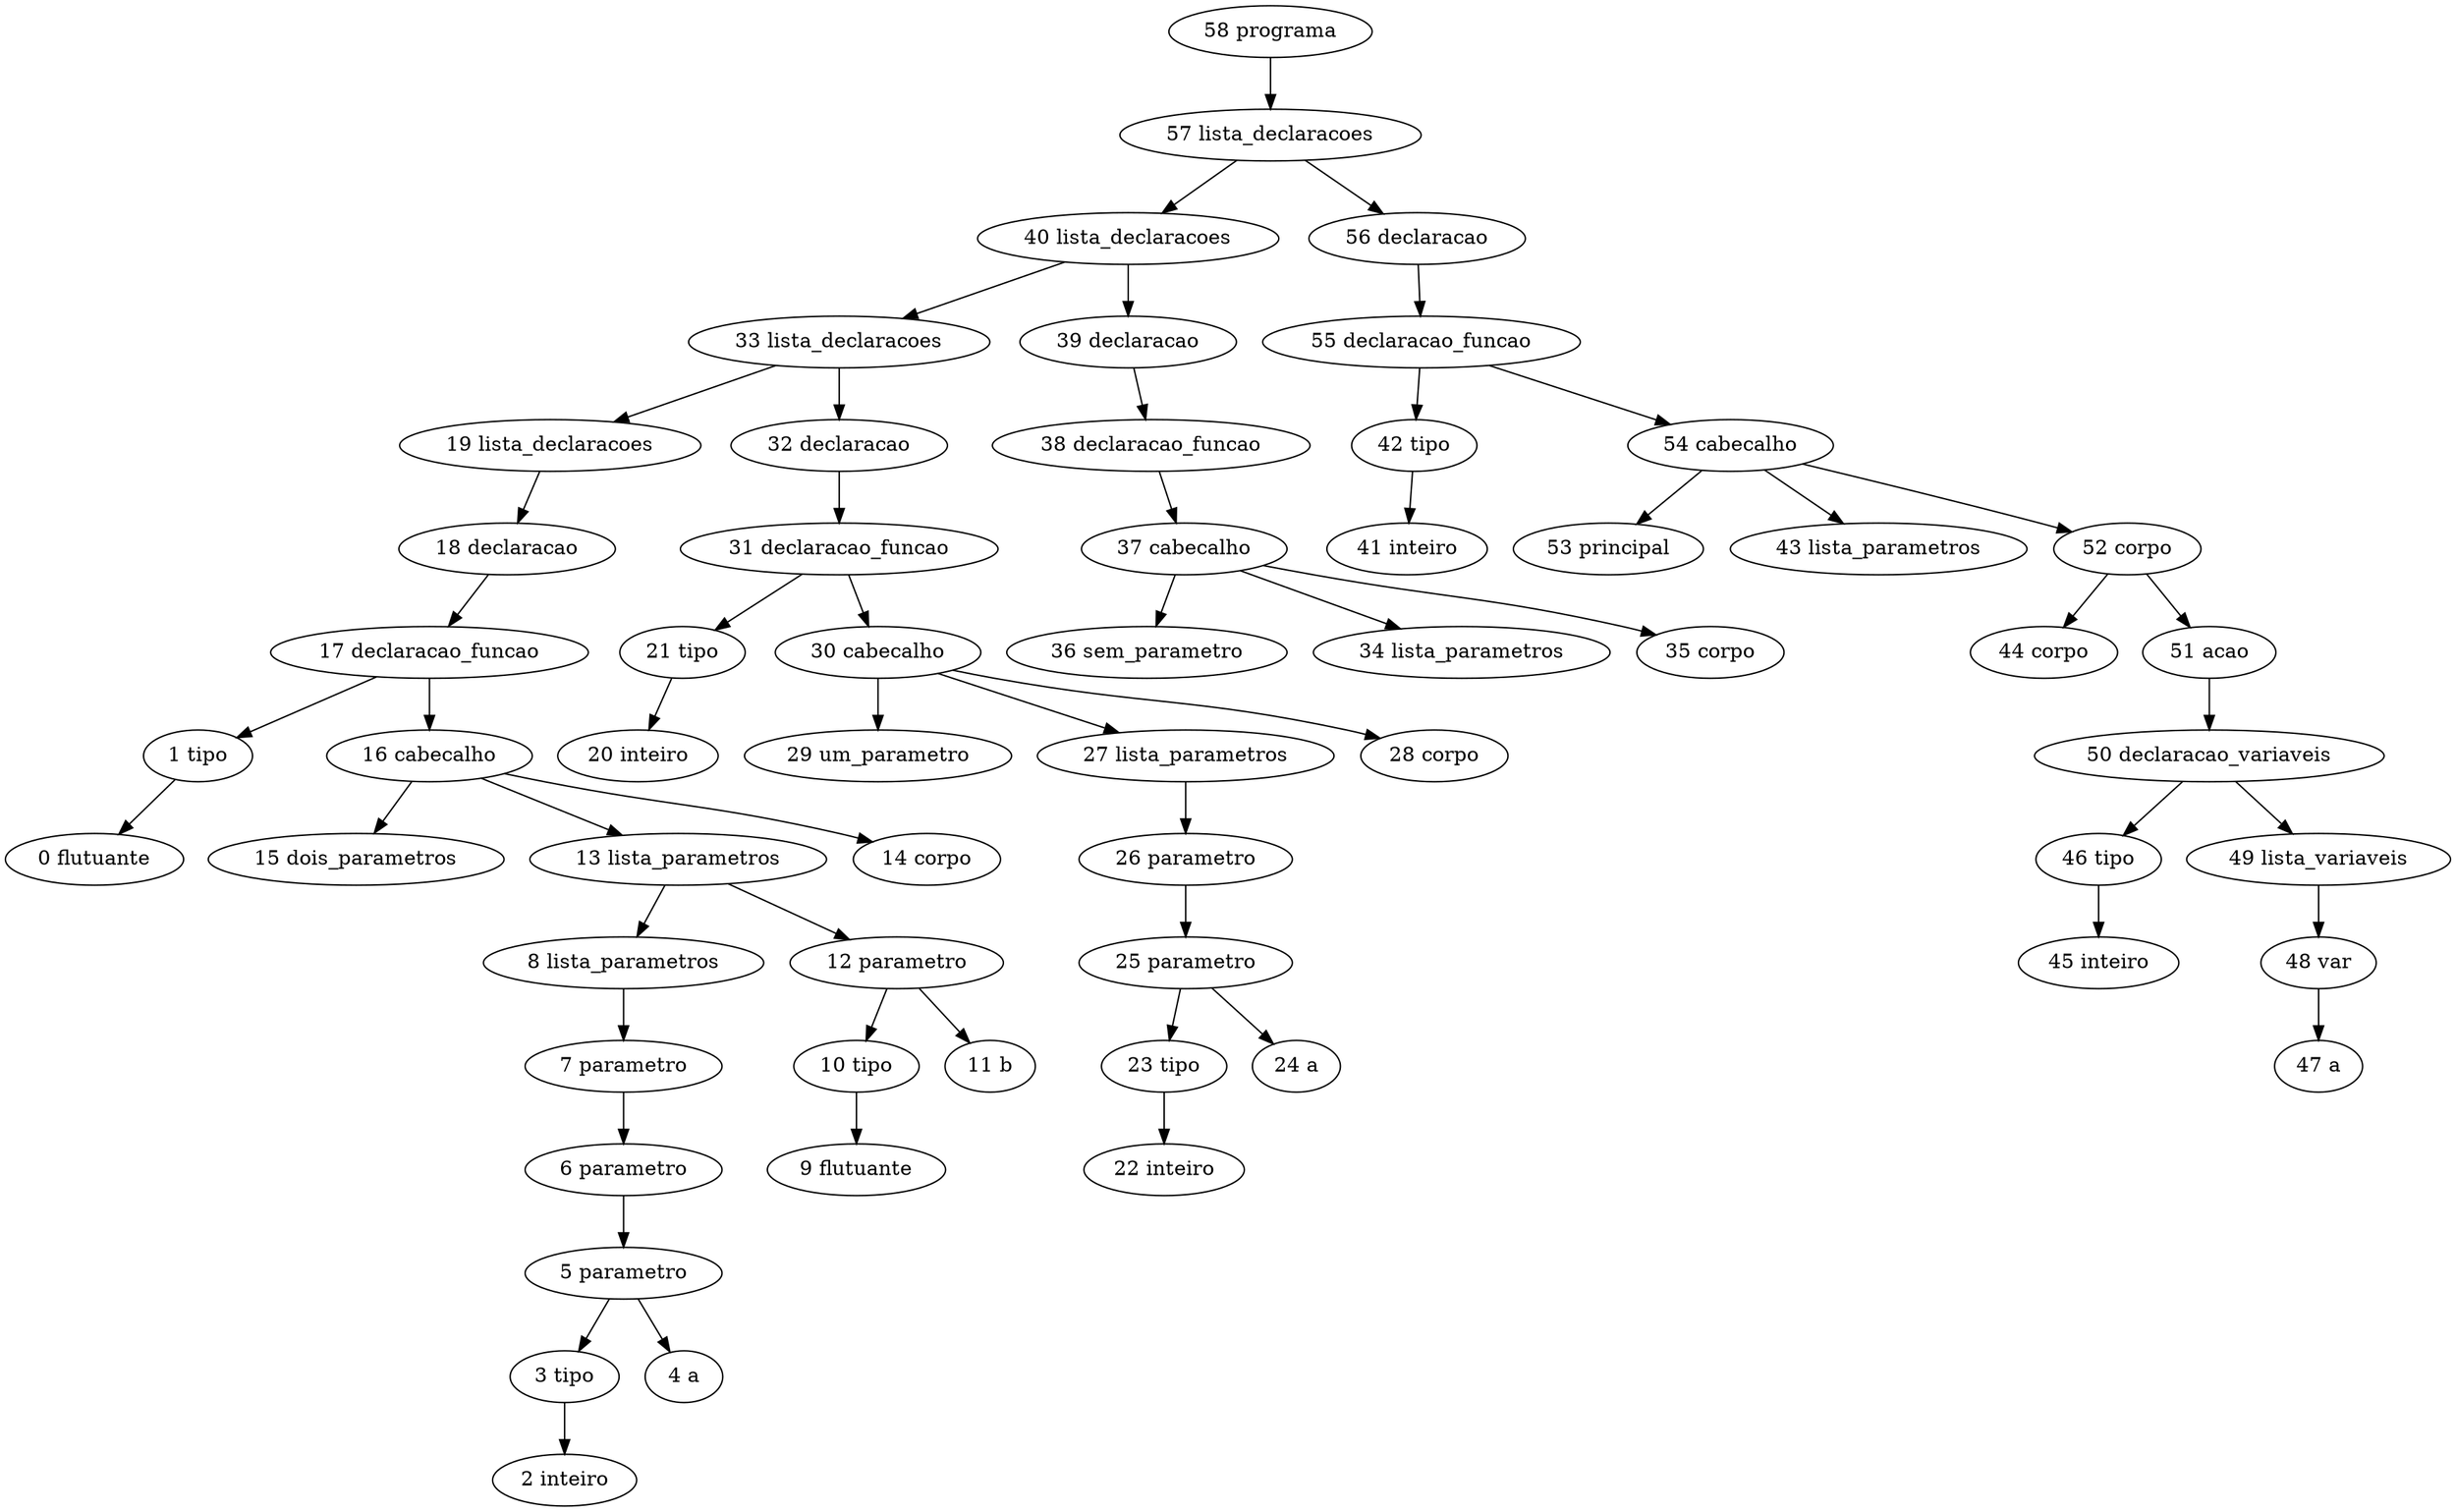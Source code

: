 // Análise sintática
digraph {
	"58 programa"
	"57 lista_declaracoes"
	"58 programa" -> "57 lista_declaracoes"
	"40 lista_declaracoes"
	"57 lista_declaracoes" -> "40 lista_declaracoes"
	"33 lista_declaracoes"
	"40 lista_declaracoes" -> "33 lista_declaracoes"
	"19 lista_declaracoes"
	"33 lista_declaracoes" -> "19 lista_declaracoes"
	"18 declaracao"
	"19 lista_declaracoes" -> "18 declaracao"
	"17 declaracao_funcao"
	"18 declaracao" -> "17 declaracao_funcao"
	"1 tipo"
	"17 declaracao_funcao" -> "1 tipo"
	"0 flutuante"
	"1 tipo" -> "0 flutuante"
	"16 cabecalho"
	"17 declaracao_funcao" -> "16 cabecalho"
	"15 dois_parametros"
	"16 cabecalho" -> "15 dois_parametros"
	"13 lista_parametros"
	"16 cabecalho" -> "13 lista_parametros"
	"8 lista_parametros"
	"13 lista_parametros" -> "8 lista_parametros"
	"7 parametro"
	"8 lista_parametros" -> "7 parametro"
	"6 parametro"
	"7 parametro" -> "6 parametro"
	"5 parametro"
	"6 parametro" -> "5 parametro"
	"3 tipo"
	"5 parametro" -> "3 tipo"
	"2 inteiro"
	"3 tipo" -> "2 inteiro"
	"4 a"
	"5 parametro" -> "4 a"
	"12 parametro"
	"13 lista_parametros" -> "12 parametro"
	"10 tipo"
	"12 parametro" -> "10 tipo"
	"9 flutuante"
	"10 tipo" -> "9 flutuante"
	"11 b"
	"12 parametro" -> "11 b"
	"14 corpo"
	"16 cabecalho" -> "14 corpo"
	"32 declaracao"
	"33 lista_declaracoes" -> "32 declaracao"
	"31 declaracao_funcao"
	"32 declaracao" -> "31 declaracao_funcao"
	"21 tipo"
	"31 declaracao_funcao" -> "21 tipo"
	"20 inteiro"
	"21 tipo" -> "20 inteiro"
	"30 cabecalho"
	"31 declaracao_funcao" -> "30 cabecalho"
	"29 um_parametro"
	"30 cabecalho" -> "29 um_parametro"
	"27 lista_parametros"
	"30 cabecalho" -> "27 lista_parametros"
	"26 parametro"
	"27 lista_parametros" -> "26 parametro"
	"25 parametro"
	"26 parametro" -> "25 parametro"
	"23 tipo"
	"25 parametro" -> "23 tipo"
	"22 inteiro"
	"23 tipo" -> "22 inteiro"
	"24 a"
	"25 parametro" -> "24 a"
	"28 corpo"
	"30 cabecalho" -> "28 corpo"
	"39 declaracao"
	"40 lista_declaracoes" -> "39 declaracao"
	"38 declaracao_funcao"
	"39 declaracao" -> "38 declaracao_funcao"
	"37 cabecalho"
	"38 declaracao_funcao" -> "37 cabecalho"
	"36 sem_parametro"
	"37 cabecalho" -> "36 sem_parametro"
	"34 lista_parametros"
	"37 cabecalho" -> "34 lista_parametros"
	"35 corpo"
	"37 cabecalho" -> "35 corpo"
	"56 declaracao"
	"57 lista_declaracoes" -> "56 declaracao"
	"55 declaracao_funcao"
	"56 declaracao" -> "55 declaracao_funcao"
	"42 tipo"
	"55 declaracao_funcao" -> "42 tipo"
	"41 inteiro"
	"42 tipo" -> "41 inteiro"
	"54 cabecalho"
	"55 declaracao_funcao" -> "54 cabecalho"
	"53 principal"
	"54 cabecalho" -> "53 principal"
	"43 lista_parametros"
	"54 cabecalho" -> "43 lista_parametros"
	"52 corpo"
	"54 cabecalho" -> "52 corpo"
	"44 corpo"
	"52 corpo" -> "44 corpo"
	"51 acao"
	"52 corpo" -> "51 acao"
	"50 declaracao_variaveis"
	"51 acao" -> "50 declaracao_variaveis"
	"46 tipo"
	"50 declaracao_variaveis" -> "46 tipo"
	"45 inteiro"
	"46 tipo" -> "45 inteiro"
	"49 lista_variaveis"
	"50 declaracao_variaveis" -> "49 lista_variaveis"
	"48 var"
	"49 lista_variaveis" -> "48 var"
	"47 a"
	"48 var" -> "47 a"
}
